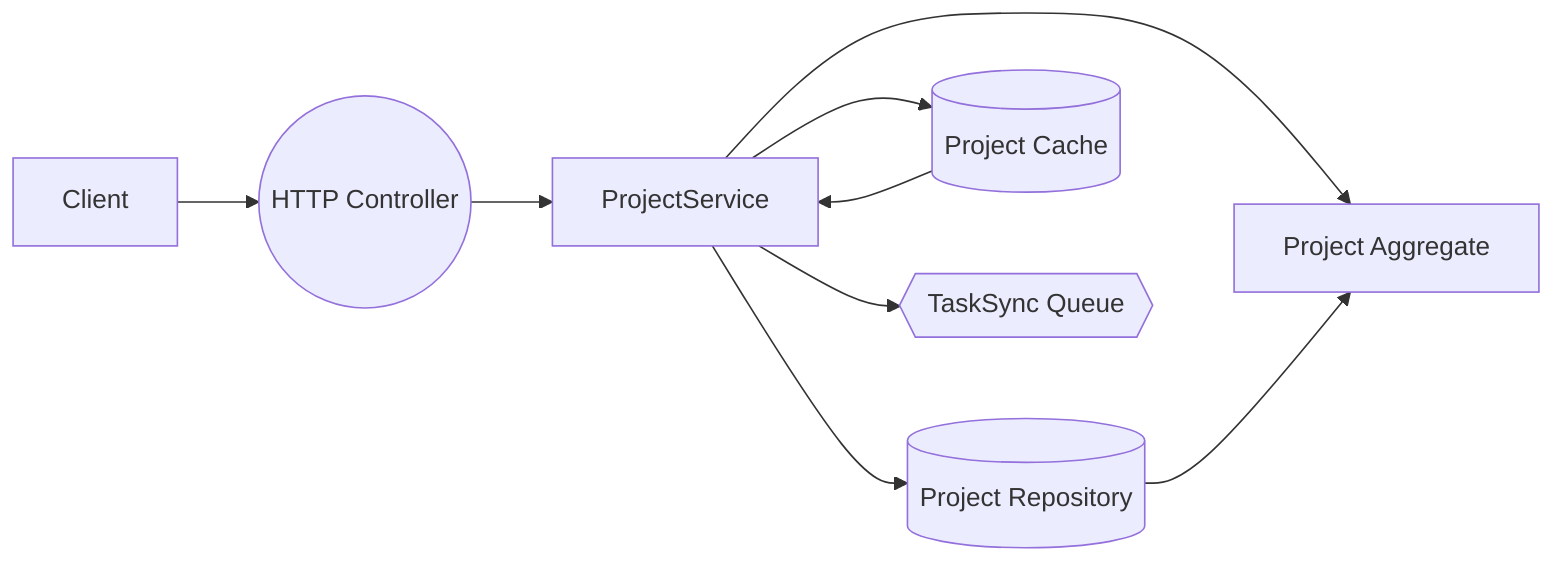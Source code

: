 graph LR
  Client[Client]
  Controller((HTTP Controller))
  Service[ProjectService]
  Domain[Project Aggregate]
  Repo[(Project Repository)]
  Cache[(Project Cache)]
  Queue{{TaskSync Queue}}

  Client --> Controller
  Controller --> Service
  Service --> Domain
  Service --> Cache
  Cache --> Service
  Service --> Repo
  Repo --> Domain
  Service --> Queue